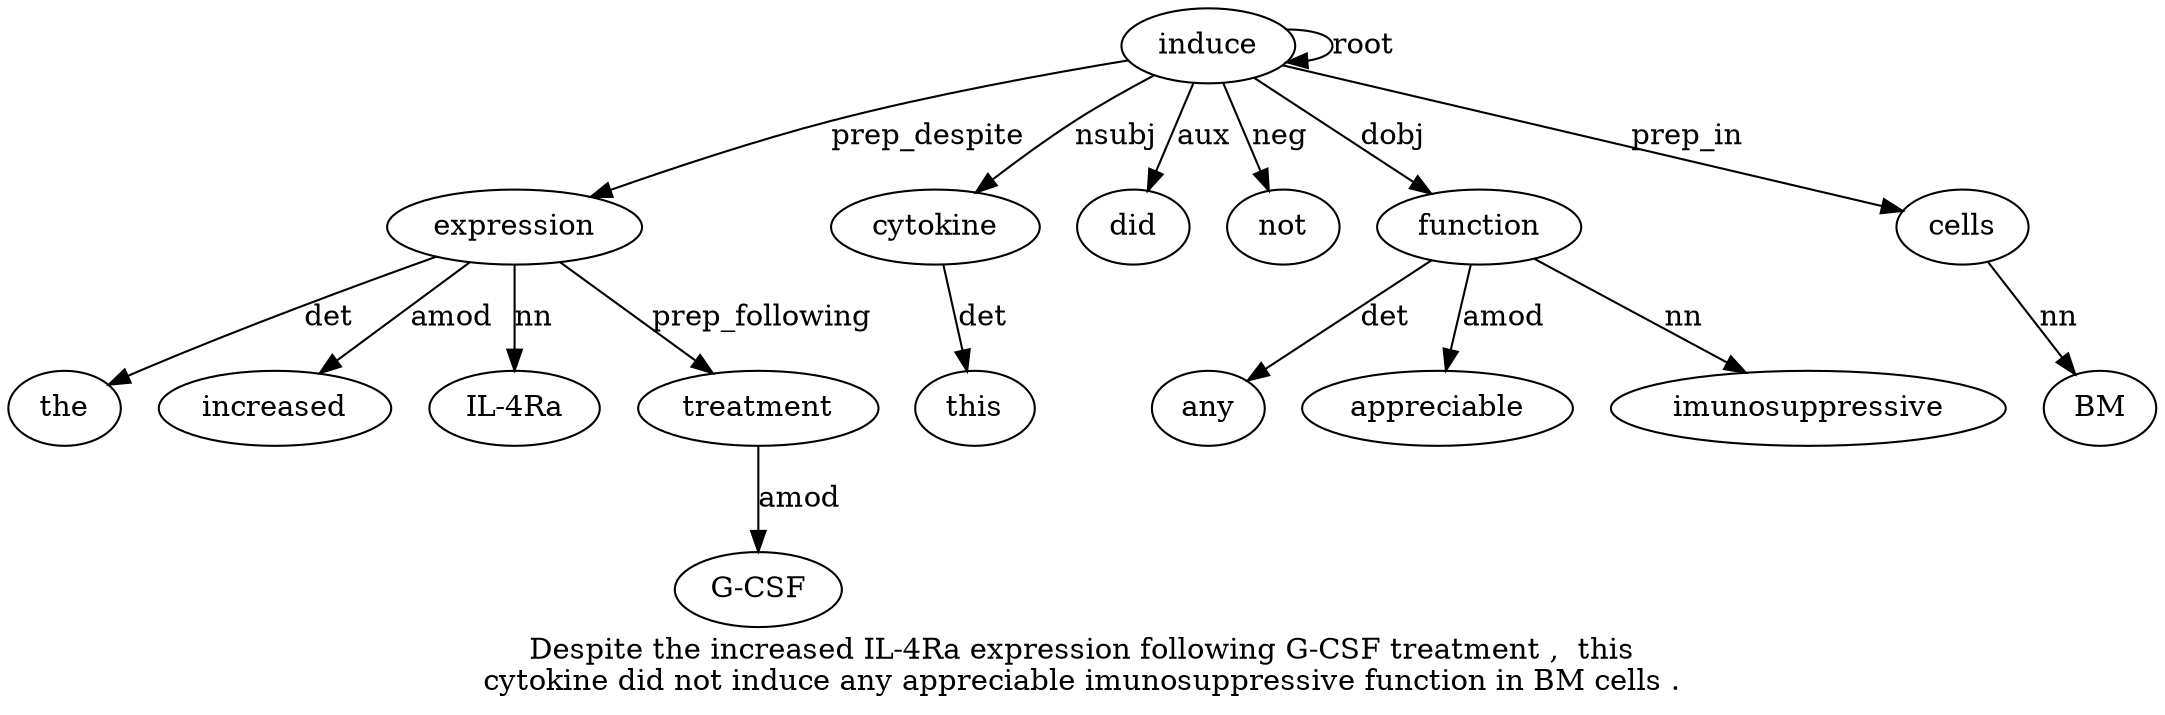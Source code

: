 digraph "Despite the increased IL-4Ra expression following G-CSF treatment ,  this cytokine did not induce any appreciable imunosuppressive function in BM cells ." {
label="Despite the increased IL-4Ra expression following G-CSF treatment ,  this
cytokine did not induce any appreciable imunosuppressive function in BM cells .";
expression5 [style=filled, fillcolor=white, label=expression];
the2 [style=filled, fillcolor=white, label=the];
expression5 -> the2  [label=det];
increased3 [style=filled, fillcolor=white, label=increased];
expression5 -> increased3  [label=amod];
"IL-4Ra" [style=filled, fillcolor=white, label="IL-4Ra"];
expression5 -> "IL-4Ra"  [label=nn];
induce14 [style=filled, fillcolor=white, label=induce];
induce14 -> expression5  [label=prep_despite];
treatment8 [style=filled, fillcolor=white, label=treatment];
"G-CSF7" [style=filled, fillcolor=white, label="G-CSF"];
treatment8 -> "G-CSF7"  [label=amod];
expression5 -> treatment8  [label=prep_following];
cytokine11 [style=filled, fillcolor=white, label=cytokine];
this10 [style=filled, fillcolor=white, label=this];
cytokine11 -> this10  [label=det];
induce14 -> cytokine11  [label=nsubj];
did12 [style=filled, fillcolor=white, label=did];
induce14 -> did12  [label=aux];
not13 [style=filled, fillcolor=white, label=not];
induce14 -> not13  [label=neg];
induce14 -> induce14  [label=root];
function18 [style=filled, fillcolor=white, label=function];
any15 [style=filled, fillcolor=white, label=any];
function18 -> any15  [label=det];
appreciable16 [style=filled, fillcolor=white, label=appreciable];
function18 -> appreciable16  [label=amod];
imunosuppressive17 [style=filled, fillcolor=white, label=imunosuppressive];
function18 -> imunosuppressive17  [label=nn];
induce14 -> function18  [label=dobj];
cells21 [style=filled, fillcolor=white, label=cells];
BM20 [style=filled, fillcolor=white, label=BM];
cells21 -> BM20  [label=nn];
induce14 -> cells21  [label=prep_in];
}
